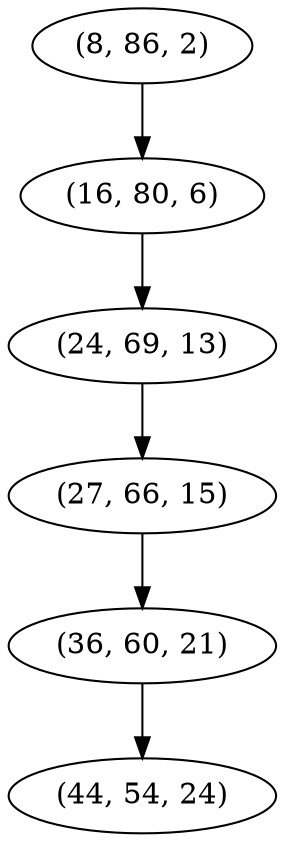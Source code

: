 digraph tree {
    "(8, 86, 2)";
    "(16, 80, 6)";
    "(24, 69, 13)";
    "(27, 66, 15)";
    "(36, 60, 21)";
    "(44, 54, 24)";
    "(8, 86, 2)" -> "(16, 80, 6)";
    "(16, 80, 6)" -> "(24, 69, 13)";
    "(24, 69, 13)" -> "(27, 66, 15)";
    "(27, 66, 15)" -> "(36, 60, 21)";
    "(36, 60, 21)" -> "(44, 54, 24)";
}
